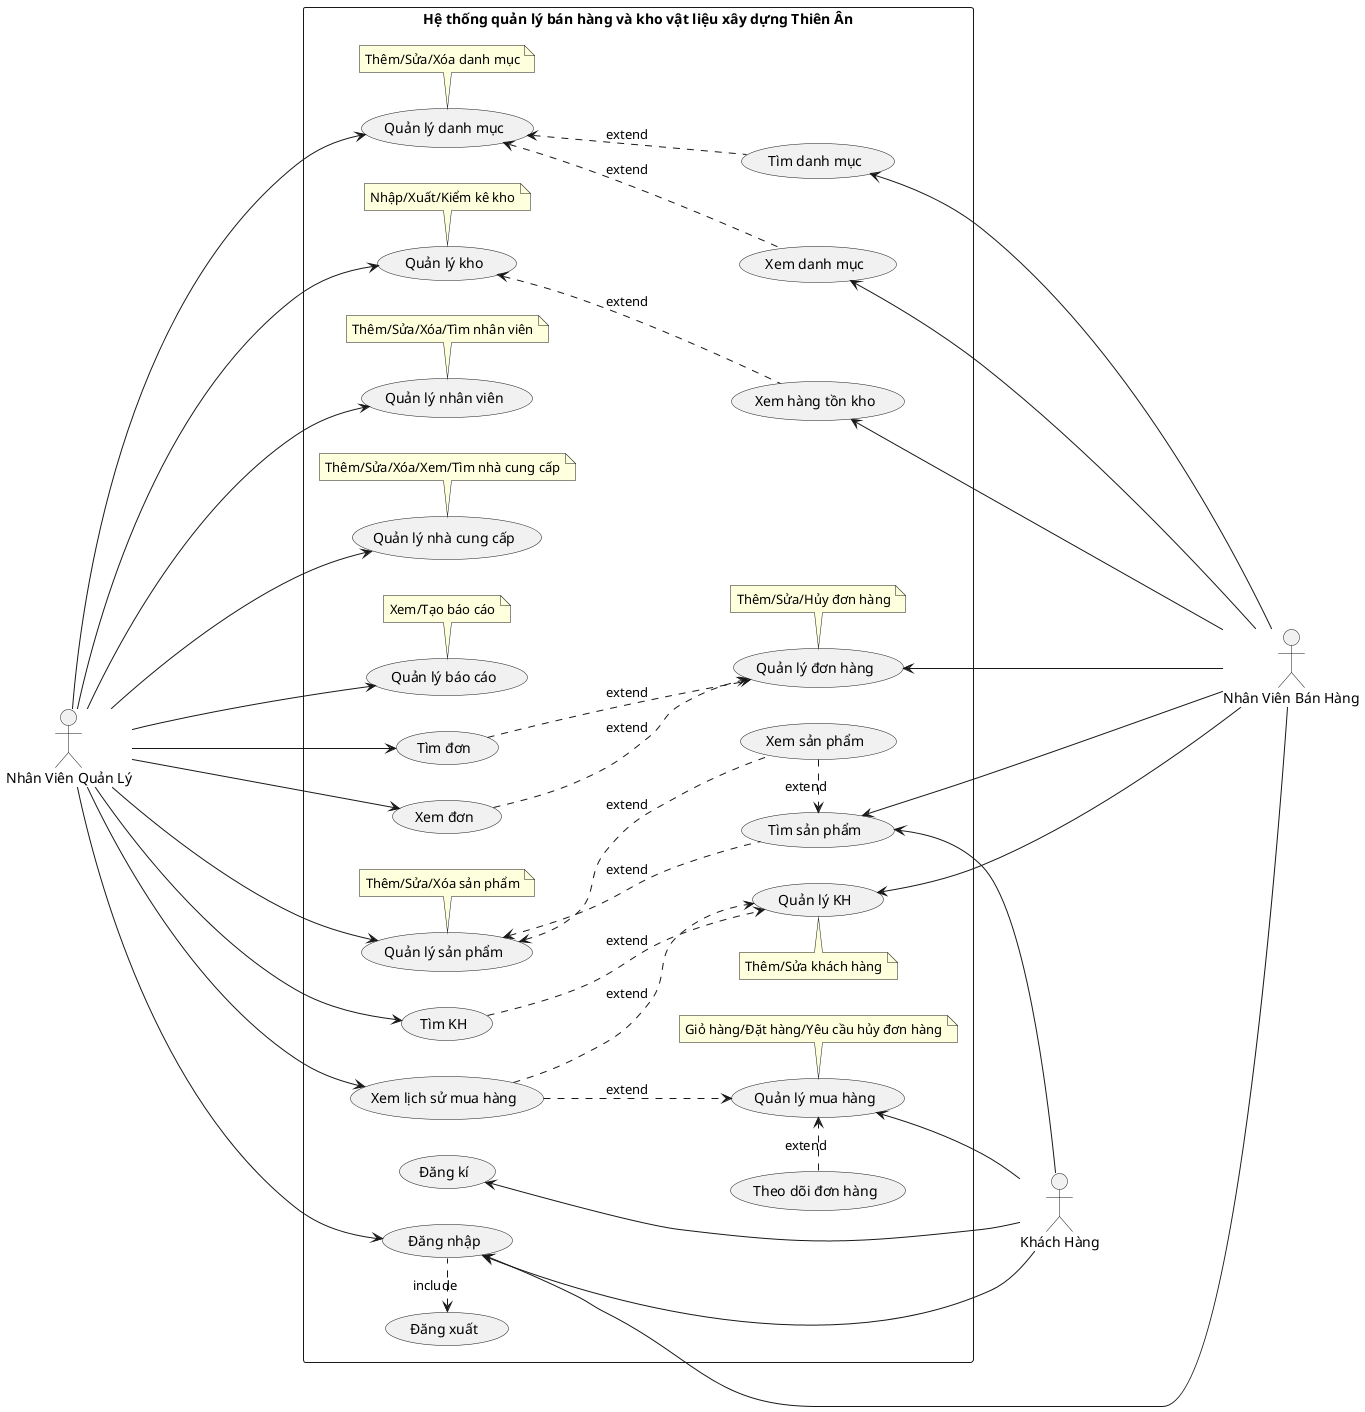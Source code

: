 @startuml NhuY_IS

skinparam shadowing false
left to right direction

actor "Khách Hàng" as KH
actor "Nhân Viên Quản Lý" as NVQL
actor "Nhân Viên Bán Hàng" as NVBH

rectangle "Hệ thống quản lý bán hàng và kho vật liệu xây dựng Thiên Ân" {

'>>>>>>>>>>>>>>> Khai báo >>>>>>>>>>>>>>>
'Danh mục sp
Usecase QLDMSP as "Quản lý danh mục"

note bottom of QLDMSP: Thêm/Sửa/Xóa danh mục
(Tìm danh mục) as TIM_DMSP
(Xem danh mục) as XEM_DMSP

'Kho hàng
Usecase QLKHO as "Quản lý kho"
note bottom of QLKHO: Nhập/Xuất/Kiểm kê kho
(Xem hàng tồn kho) as XEM_HANG

'Nhân viên
Usecase QLNV as "Quản lý nhân viên"
note bottom of QLNV: Thêm/Sửa/Xóa/Tìm nhân viên

'Nhà cung cấp
Usecase QLNCC as "Quản lý nhà cung cấp"
note bottom of QLNCC: Thêm/Sửa/Xóa/Xem/Tìm nhà cung cấp
' (Tìm nhà cung cấp) as TIM_NCC

'Báo cáo
(Quản lý báo cáo) as QLBC
note bottom of QLBC: Xem/Tạo báo cáo

'Khách hàng
(Quản lý KH) as QLKH
(Tìm KH) as TIM_KH
note top of QLKH: Thêm/Sửa khách hàng

'Đơn hàng
Usecase QLDH as "Quản lý đơn hàng"
note bottom of QLDH: Thêm/Sửa/Hủy đơn hàng

(Tìm đơn) as TIM_DH
(Xem đơn) as XEM_DH

'Sản phẩm
Usecase QLSP as "Quản lý sản phẩm"
note bottom of QLSP: Thêm/Sửa/Xóa sản phẩm

(Xem sản phẩm) as XEM_SP
(Tìm sản phẩm) as TIM_SP
XEM_SP .> TIM_SP: extend

'Mua hàng
Usecase QLMH as "Quản lý mua hàng"
note bottom of QLMH: Giỏ hàng/Đặt hàng/Yêu cầu hủy đơn hàng

(Theo dõi đơn hàng) as THEO_DOI_HANG
(Xem lịch sử mua hàng) as XEM_LSMH

'Đăng nhập, đăng xuất
(Đăng nhập) as Login
(Đăng xuất) as Logout
(Đăng kí) as SignUp
 Logout <.  Login: include

'>>>>>>>>>>>>>>> Gán đối tượng >>>>>>>>>>>>>>
'----------- Nhân Viên Quản lý -----------
NVQL --> QLSP
NVQL ----> QLDMSP
NVQL --> QLKHO
NVQL --> QLNV
NVQL --> QLNCC
NVQL --> QLBC

'Tài khoản
NVQL --> Login

'Sản phẩm
QLSP <.. XEM_SP: extend
QLSP <.. TIM_SP: extend

'Danh mục sp
QLDMSP <.. TIM_DMSP: extend
QLDMSP <.. XEM_DMSP: extend

'Kho hàng
QLKHO <.. XEM_HANG: extend

'Nhân viên

'Nhà cung cấp
' QLNCC <.. TIM_NCC: extend

'Báo cáo

'Khách hàng
NVQL --> TIM_KH
NVQL --> XEM_LSMH

'Đơn hàng
NVQL --> XEM_DH
NVQL --> TIM_DH

'----------- Nhân Viên Bán Hàng -----------
QLDH <- NVBH
QLKH <-- NVBH

'Tài khoản
Login <-- NVBH

'Danh mục
TIM_DMSP <- NVBH
XEM_DMSP <- NVBH

'Đơn hàng
TIM_DH ..> QLDH: extend
XEM_DH ..> QLDH: extend

'Khách hàng
TIM_KH ..> QLKH: extend
XEM_LSMH ..> QLKH: extend

'Kho
XEM_HANG <- NVBH

'Sản phẩm
TIM_SP <---- NVBH

'----------- Khách Hàng -----------
QLMH <-- KH

'Tài khoản
SignUp <- KH
Login <- KH

'Mua hàng
THEO_DOI_HANG .> QLMH: extend
XEM_LSMH ..> QLMH: extend

'Sản phẩm
TIM_SP <-- KH

}

@enduml
